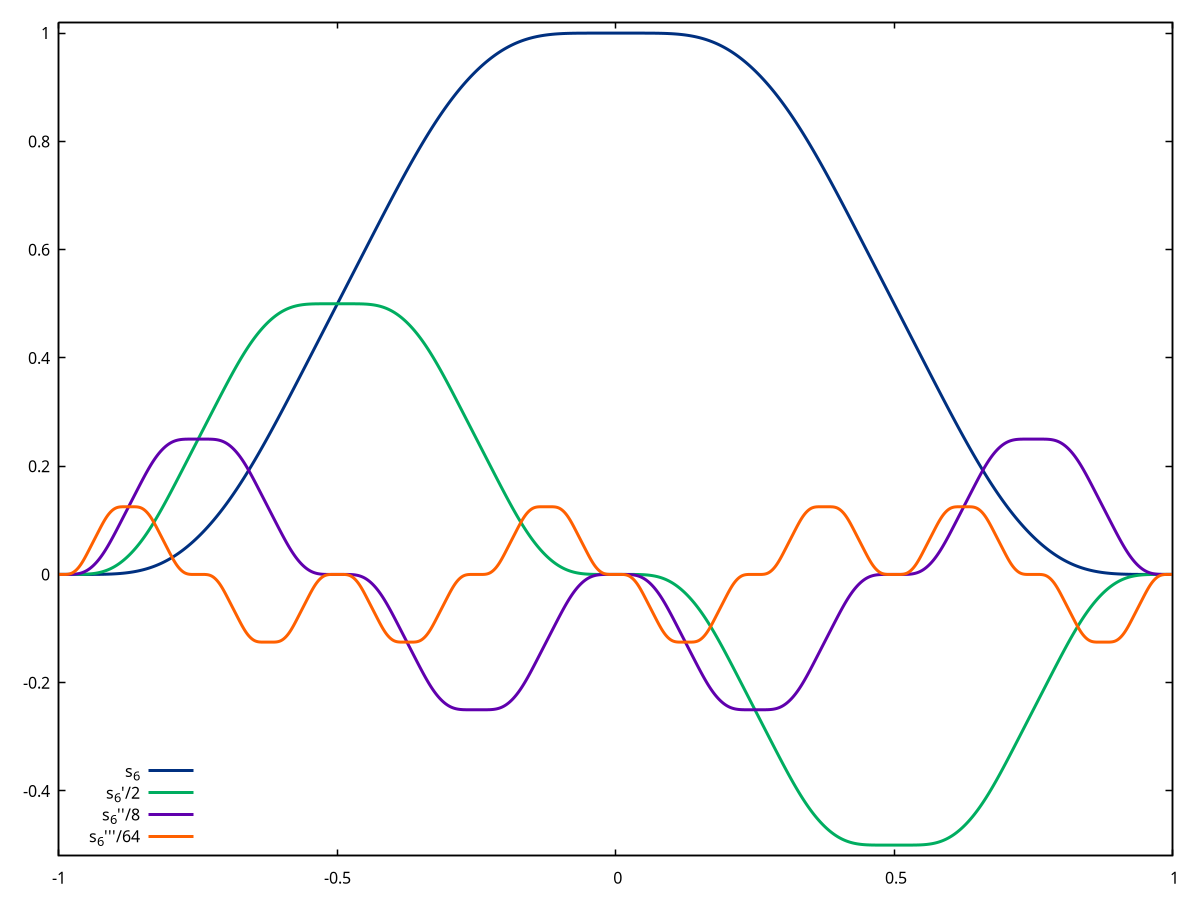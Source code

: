 #!/usr/bin/gnuplot
#
# Defining and plotting the Schnabl functions
#
# AUTHOR: Wolfgang Stöcher

reset

# wxt
#set terminal wxt size 350,262 enhanced font 'Verdana,10' persist
# png
set terminal pngcairo size 1320,1045 enhanced font 'Verdana,24'
set output 'SchnablFunction_derivatives.png'
# svg
#set terminal svg size 350,262 fname 'Verdana, Helvetica, Arial, sans-serif' \
#fsize '10'
#set output 'schnabl_derivatives.svg'

# color definitions
set border linewidth 1.5
set style line 1 lc rgb '#003080' lt 1 lw 3 # --- blue
set style line 2 lc rgb '#00ad60' lt 1 lw 3 # --- green
set style line 3 lc rgb '#6000ad' lt 1 lw 3 # --- violett
set style line 4 lc rgb '#ff6000' lt 1 lw 3 # --- orange

unset key

set xrange [-1:1]
set yrange [-0.52:1.02]
#set yrange [-0.001:0.001]

set tics scale 0.75
set xtics 0.5
set ytics 0.2
#set ytics 0.0001


# derivatives of Schnabl function m_6
s6(x) = x<-1.98437500 ? 0 : \
x<-1.95312500 ? 22.75555556*x**6 + 270.93333333*x**5 + 1344.08333333*x**4 + 3556.22048611*x**3 + 5292.65627035*x**2 + 4201.04591459*x + 1389.40841446 : \
x<-1.92187500 ? 4.26666667*x**5 + 42*x**4 + 165.37847222*x**3 + 325.60253906*x**2 + 320.53518702*x + 126.22132866 : \
x<-1.89062500 ? -22.75555556*x**6 - 258.13333333*x**5 - 1218.75000000*x**4 - 3065.29340278*x**3 - 4331.10809326*x**2 - 3259.31111158*x - 1020.44818886 : \
x<-1.85937500 ? 1.33333333*x**4 + 10.33333333*x**3 + 30.03450521*x**2 + 38.80297852*x + 18.80130307 : \
x<-1.82812500 ? -22.75555556*x**6 - 253.86666667*x**5 - 1178.75000000*x**4 - 2915.28993056*x**3 - 4049.83856201*x**2 - 2995.60261523*x - 921.54834707 : \
x<-1.79687500 ? -4.26666667*x**5 - 38*x**4 - 134.71180556*x**3 - 237.40527344*x**2 - 207.76077296*x - 72.12778575 : \
x<-1.76562500 ? 22.75555556*x**6 + 241.06666667*x**5 + 1064.08333333*x**4 + 2505.69618056*x**3 + 3320.95705160*x**2 + 2349.81214816*x + 693.81202135 : \
x<-1.73437500 ? 0.66666667*x**3 + 3.75000000*x**2 + 7.03466797*x + 4.40093994 : \
x<-1.70312500 ? -22.75555556*x**6 - 236.80000000*x**5 - 1026.75000000*x**4 - 2373.69270833*x**3 - 3084.77215576*x**2 - 2135.62757759*x - 614.96236542 : \
x<-1.67187500 ? -4.26666667*x**5 - 36.66666667*x**4 - 125.37847222*x**3 - 212.90201823*x**2 - 179.16604640*x - 59.61260786 : \
x<-1.64062500 ? 22.75555556*x**6 + 224*x**5 + 917.41666667*x**4 + 2001.43229167*x**3 + 2453.91929118*x**2 + 1604.27070427*x + 437.33461172 : \
x<-1.60937500 ? -1.33333333*x**4 - 8.33333333*x**3 - 19.03450521*x**2 - 18.60522461*x - 6.42052508 : \
x<-1.57812500 ? 22.75555556*x**6 + 219.73333333*x**5 + 882.75000000*x**4 + 1888.76215278*x**3 + 2270.81903076*x**2 + 1455.48798917*x + 388.97426924 : \
x<-1.54687500 ? 4.26666667*x**5 + 32.66666667*x**4 + 100.04513889*x**3 + 153.70475260*x**2 + 119.05960108*x + 37.46576092 : \
x<-1.51562500 ? -22.75555556*x**6 - 206.93333333*x**5 - 784.08333333*x**4 - 1584.50173611*x**3 - 1800.63283285*x**2 - 1090.18677991*x - 274.29307168 : \
x<-1.48437500 ? 0.50000000*x**2 + 1.75000000*x + 1.53470866 : \
x<-1.45312500 ? -22.75555556*x**6 - 202.66666667*x**5 - 752.08333333*x**4 - 1488.49826389*x**3 - 1656.61720785*x**2 - 982.16334216*x - 241.88135255 : \
x<-1.42187500 ? -4.26666667*x**5 - 31.33333333*x**4 - 92.04513889*x**3 - 134.70149740*x**2 - 97.54983546*x - 27.63901890 : \
x<-1.39062500 ? 22.75555556*x**6 + 189.86666667*x**5 + 658.75000000*x**4 + 1216.23784722*x**3 + 1260.45965576*x**2 + 695.94807040*x + 160.40345358 : \
x<-1.35937500 ? -1.33333333*x**4 - 7.66666667*x**3 - 16.03450521*x**2 - 14.10180664*x - 4.16539813 : \
x<-1.32812500 ? 22.75555556*x**6 + 185.60000000*x**5 + 629.41666667*x**4 + 1135.56770833*x**3 + 1149.52866618*x**2 + 619.67316780*x + 139.42424452 : \
x<-1.29687500 ? 4.26666667*x**5 + 27.33333333*x**4 + 69.37847222*x**3 + 87.50423177*x**2 + 55.47268702*x + 14.53611726 : \
x<-1.26562500 ? -22.75555556*x**6 - 172.80000000*x**5 - 546.75000000*x**4 - 923.30729167*x**3 - 878.03778076*x**2 - 445.40223198*x - 93.72590950 : \
x<-1.23437500 ? -0.66666667*x**3 - 2.25000000*x**2 - 2.03466797*x - 0.20306396 : \
x<-1.20312500 ? 22.75555556*x**6 + 168.53333333*x**5 + 520.08333333*x**4 + 855.30381944*x**3 + 790.19142660*x**2 + 389.23328641*x + 80.29216623 : \
x<-1.17187500 ? 4.26666667*x**5 + 26*x**4 + 62.71180556*x**3 + 75.00097656*x**2 + 45.04788233*x + 11.27582219 : \
x<-1.14062500 ? -22.75555556*x**6 - 155.73333333*x**5 - 442.75000000*x**4 - 669.71006944*x**3 - 568.72918701*x**2 - 256.70063184*x - 47.65943449 : \
x<-1.10937500 ? 1.33333333*x**4 + 5.66666667*x**3 + 9.03450521*x**2 + 6.90405273*x + 2.45291440 : \
x<-1.07812500 ? -22.75555556*x**6 - 151.46666667*x**5 - 418.75000000*x**4 - 615.70659722*x**3 - 507.96746826*x**2 - 222.51557299*x - 39.96581848 : \
x<-1.04687500 ? -4.26666667*x**5 - 22*x**4 - 45.37847222*x**3 - 46.80371094*x**2 - 23.63870265*x - 4.23013084 : \
x<-1.01562500 ? 22.75555556*x**6 + 138.66666667*x**5 + 352.08333333*x**4 + 476.77951389*x**3 + 363.17189535*x**2 + 148.03858248*x + 25.72397881 : \
x<-0.98437500 ? 0.50000000*x + 0.75000000 : \
x<-0.95312500 ? -22.75555556*x**6 - 134.40000000*x**5 - 330.75000000*x**4 - 434.10937500*x**3 - 320.49481201*x**2 - 125.69483223*x - 19.95383966 : \
x<-0.92187500 ? -4.26666667*x**5 - 20.66666667*x**4 - 40.04513889*x**3 - 38.80045573*x**2 - 18.29885890*x - 2.89354182 : \
x<-0.89062500 ? 22.75555556*x**6 + 121.60000000*x**5 + 269.41666667*x**4 + 316.51562500*x**3 + 207.72788493*x**2 + 72.60846672*x + 11.07398999 : \
x<-0.85937500 ? -1.33333333*x**4 - 5*x**3 - 7.03450521*x**2 - 3.90063477*x - 0.28282977 : \
x<-0.82812500 ? 22.75555556*x**6 + 117.33333333*x**5 + 250.75000000*x**4 + 283.84548611*x**3 + 179.13543701*x**2 + 60.09528287*x + 8.88325219 : \
x<-0.79687500 ? 4.26666667*x**5 + 16.66666667*x**4 + 25.37847222*x**3 + 18.60319010*x**2 + 6.91897608*x + 1.54381401 : \
x<-0.76562500 ? -22.75555556*x**6 - 104.53333333*x**5 - 200.08333333*x**4 - 204.91840278*x**3 - 119.03517660*x**2 - 36.95325330*x - 4.28296646 : \
x<-0.73437500 ? -0.66666667*x**3 - 1.75000000*x**2 - 1.03466797*x + 0.30039469 : \
x<-0.70312500 ? 22.75555556*x**6 + 100.26666667*x**5 + 184.08333333*x**4 + 179.58159722*x**3 + 97.52736410*x**2 + 28.12805773*x + 3.86979081 : \
x<-0.67187500 ? 4.26666667*x**5 + 15.33333333*x**4 + 21.37847222*x**3 + 14.09993490*x**2 + 4.66409327*x + 1.12010747 : \
x<-0.64062500 ? -22.75555556*x**6 - 87.46666667*x**5 - 138.75000000*x**4 - 116.65451389*x**3 - 55.45574951*x**2 - 14.02899691*x - 0.97312919 : \
x<-0.60937500 ? 1.33333333*x**4 + 3*x**3 + 2.03450521*x**2 + 0.70288086*x + 0.59980568 : \
x<-0.57812500 ? -22.75555556*x**6 - 83.20000000*x**5 - 125.41666667*x**4 - 99.98437500*x**3 - 45.03257243*x**2 - 10.76971931*x - 0.56538028 : \
x<-0.54687500 ? -4.26666667*x**5 - 11.33333333*x**4 - 12.04513889*x**3 - 6.90266927*x**2 - 1.95217921*x + 0.28422645 : \
x<-0.51562500 ? 22.75555556*x**6 + 70.40000000*x**5 + 90.75000000*x**4 + 62.39062500*x**3 + 23.62762451*x**2 + 4.72632256*x + 0.89294406 : \
x<-0.48437500 ? -0.50000000*x**2 - 0.25000000*x + 0.46529134 : \
x<-0.45312500 ? 22.75555556*x**6 + 66.13333333*x**5 + 80.08333333*x**4 + 51.72048611*x**3 + 18.28908285*x**2 + 3.39038480*x + 0.75917657 : \
x<-0.42187500 ? 4.26666667*x**5 + 10*x**4 + 9.37847222*x**3 + 3.89941406*x**2 + 0.78225733*x + 0.56220861 : \
x<-0.39062500 ? -22.75555556*x**6 - 53.33333333*x**5 - 50.75000000*x**4 - 24.79340278*x**3 - 6.91278076*x**2 - 1.04230054*x + 0.43391939 : \
x<-0.35937500 ? 1.33333333*x**4 + 2.33333333*x**3 + 1.03450521*x**2 + 0.19946289*x + 0.51476336 : \
x<-0.32812500 ? -22.75555556*x**6 - 49.06666667*x**5 - 42.75000000*x**4 - 18.78993056*x**3 - 4.65887451*x**2 - 0.61896044*x + 0.46574321 : \
x<-0.29687500 ? -4.26666667*x**5 - 6*x**4 - 2.71180556*x**3 - 0.70214844*x**2 - 0.09964015*x + 0.49414354 : \
x<-0.26562500 ? 22.75555556*x**6 + 36.26666667*x**5 + 24.08333333*x**4 + 9.19618056*x**3 + 1.94923910*x**2 + 0.21521212*x + 0.50972217 : \
x<-0.23437500 ? 0.66666667*x**3 + 0.25000000*x**2 + 0.03466797*x + 0.50172933 : \
x<-0.20312500 ? -22.75555556*x**6 - 32*x**5 - 18.75000000*x**4 - 5.19270833*x**3 - 0.77996826*x**2 - 0.06189156*x + 0.49795747 : \
x<-0.17187500 ? -4.26666667*x**5 - 4.66666667*x**4 - 1.37847222*x**3 - 0.19889323*x**2 - 0.01467921*x + 0.49955581 : \
x<-0.14062500 ? 22.75555556*x**6 + 19.20000000*x**5 + 5.41666667*x**4 + 0.93229167*x**3 + 0.09897868*x**2 + 0.00579948*x + 0.50014244 : \
x<-0.10937500 ? -1.33333333*x**4 - 0.33333333*x**3 - 0.03450521*x**2 - 0.00170898*x + 0.49996646 : \
x<-0.07812500 ? 22.75555556*x**6 + 14.93333333*x**5 + 2.75000000*x**4 + 0.26215278*x**3 + 0.01434326*x**2 + 0.00042814*x + 0.50000542 : \
x<-0.04687500 ? 4.26666667*x**5 + 0.66666667*x**4 + 0.04513889*x**3 + 0.00162760*x**2 + 0.00003077*x + 0.50000024 : \
x<-0.01562500 ? -22.75555556*x**6 - 2.13333333*x**5 - 0.08333333*x**4 - 0.00173611*x**3 - 0.00002035*x**2 - 0.00000013*x + 0.50000000 : \
x<0.01562500 ? 0.50000000 : \
x<0.04687500 ? -22.75555556*x**6 + 2.13333333*x**5 - 0.08333333*x**4 + 0.00173611*x**3 - 0.00002035*x**2 + 0.00000013*x + 0.50000000 : \
x<0.07812500 ? -4.26666667*x**5 + 0.66666667*x**4 - 0.04513889*x**3 + 0.00162760*x**2 - 0.00003077*x + 0.50000024 : \
x<0.10937500 ? 22.75555556*x**6 - 14.93333333*x**5 + 2.75000000*x**4 - 0.26215278*x**3 + 0.01434326*x**2 - 0.00042814*x + 0.50000542 : \
x<0.14062500 ? -1.33333333*x**4 + 0.33333333*x**3 - 0.03450521*x**2 + 0.00170898*x + 0.49996646 : \
x<0.17187500 ? 22.75555556*x**6 - 19.20000000*x**5 + 5.41666667*x**4 - 0.93229167*x**3 + 0.09897868*x**2 - 0.00579948*x + 0.50014244 : \
x<0.20312500 ? 4.26666667*x**5 - 4.66666667*x**4 + 1.37847222*x**3 - 0.19889323*x**2 + 0.01467921*x + 0.49955581 : \
x<0.23437500 ? -22.75555556*x**6 + 32*x**5 - 18.75000000*x**4 + 5.19270833*x**3 - 0.77996826*x**2 + 0.06189156*x + 0.49795747 : \
x<0.26562500 ? -0.66666667*x**3 + 0.25000000*x**2 - 0.03466797*x + 0.50172933 : \
x<0.29687500 ? 22.75555556*x**6 - 36.26666667*x**5 + 24.08333333*x**4 - 9.19618056*x**3 + 1.94923910*x**2 - 0.21521212*x + 0.50972217 : \
x<0.32812500 ? 4.26666667*x**5 - 6*x**4 + 2.71180556*x**3 - 0.70214844*x**2 + 0.09964015*x + 0.49414354 : \
x<0.35937500 ? -22.75555556*x**6 + 49.06666667*x**5 - 42.75000000*x**4 + 18.78993056*x**3 - 4.65887451*x**2 + 0.61896044*x + 0.46574321 : \
x<0.39062500 ? 1.33333333*x**4 - 2.33333333*x**3 + 1.03450521*x**2 - 0.19946289*x + 0.51476336 : \
x<0.42187500 ? -22.75555556*x**6 + 53.33333333*x**5 - 50.75000000*x**4 + 24.79340278*x**3 - 6.91278076*x**2 + 1.04230054*x + 0.43391939 : \
x<0.45312500 ? -4.26666667*x**5 + 10*x**4 - 9.37847222*x**3 + 3.89941406*x**2 - 0.78225733*x + 0.56220861 : \
x<0.48437500 ? 22.75555556*x**6 - 66.13333333*x**5 + 80.08333333*x**4 - 51.72048611*x**3 + 18.28908285*x**2 - 3.39038480*x + 0.75917657 : \
x<0.51562500 ? -0.50000000*x**2 + 0.25000000*x + 0.46529134 : \
x<0.54687500 ? 22.75555556*x**6 - 70.40000000*x**5 + 90.75000000*x**4 - 62.39062500*x**3 + 23.62762451*x**2 - 4.72632256*x + 0.89294406 : \
x<0.57812500 ? 4.26666667*x**5 - 11.33333333*x**4 + 12.04513889*x**3 - 6.90266927*x**2 + 1.95217921*x + 0.28422645 : \
x<0.60937500 ? -22.75555556*x**6 + 83.20000000*x**5 - 125.41666667*x**4 + 99.98437500*x**3 - 45.03257243*x**2 + 10.76971931*x - 0.56538028 : \
x<0.64062500 ? 1.33333333*x**4 - 3*x**3 + 2.03450521*x**2 - 0.70288086*x + 0.59980568 : \
x<0.67187500 ? -22.75555556*x**6 + 87.46666667*x**5 - 138.75000000*x**4 + 116.65451389*x**3 - 55.45574951*x**2 + 14.02899691*x - 0.97312919 : \
x<0.70312500 ? -4.26666667*x**5 + 15.33333333*x**4 - 21.37847222*x**3 + 14.09993490*x**2 - 4.66409327*x + 1.12010747 : \
x<0.73437500 ? 22.75555556*x**6 - 100.26666667*x**5 + 184.08333333*x**4 - 179.58159722*x**3 + 97.52736410*x**2 - 28.12805773*x + 3.86979081 : \
x<0.76562500 ? 0.66666667*x**3 - 1.75000000*x**2 + 1.03466797*x + 0.30039469 : \
x<0.79687500 ? -22.75555556*x**6 + 104.53333333*x**5 - 200.08333333*x**4 + 204.91840278*x**3 - 119.03517660*x**2 + 36.95325330*x - 4.28296646 : \
x<0.82812500 ? -4.26666667*x**5 + 16.66666667*x**4 - 25.37847222*x**3 + 18.60319010*x**2 - 6.91897608*x + 1.54381401 : \
x<0.85937500 ? 22.75555556*x**6 - 117.33333333*x**5 + 250.75000000*x**4 - 283.84548611*x**3 + 179.13543701*x**2 - 60.09528287*x + 8.88325219 : \
x<0.89062500 ? -1.33333333*x**4 + 5*x**3 - 7.03450521*x**2 + 3.90063477*x - 0.28282977 : \
x<0.92187500 ? 22.75555556*x**6 - 121.60000000*x**5 + 269.41666667*x**4 - 316.51562500*x**3 + 207.72788493*x**2 - 72.60846672*x + 11.07398999 : \
x<0.95312500 ? 4.26666667*x**5 - 20.66666667*x**4 + 40.04513889*x**3 - 38.80045573*x**2 + 18.29885890*x - 2.89354182 : \
x<0.98437500 ? -22.75555556*x**6 + 134.40000000*x**5 - 330.75000000*x**4 + 434.10937500*x**3 - 320.49481201*x**2 + 125.69483223*x - 19.95383966 : \
x<1.01562500 ? -0.50000000*x + 0.75000000 : \
x<1.04687500 ? 22.75555556*x**6 - 138.66666667*x**5 + 352.08333333*x**4 - 476.77951389*x**3 + 363.17189535*x**2 - 148.03858248*x + 25.72397881 : \
x<1.07812500 ? 4.26666667*x**5 - 22*x**4 + 45.37847222*x**3 - 46.80371094*x**2 + 23.63870265*x - 4.23013084 : \
x<1.10937500 ? -22.75555556*x**6 + 151.46666667*x**5 - 418.75000000*x**4 + 615.70659722*x**3 - 507.96746826*x**2 + 222.51557299*x - 39.96581848 : \
x<1.14062500 ? 1.33333333*x**4 - 5.66666667*x**3 + 9.03450521*x**2 - 6.90405273*x + 2.45291440 : \
x<1.17187500 ? -22.75555556*x**6 + 155.73333333*x**5 - 442.75000000*x**4 + 669.71006944*x**3 - 568.72918701*x**2 + 256.70063184*x - 47.65943449 : \
x<1.20312500 ? -4.26666667*x**5 + 26*x**4 - 62.71180556*x**3 + 75.00097656*x**2 - 45.04788233*x + 11.27582219 : \
x<1.23437500 ? 22.75555556*x**6 - 168.53333333*x**5 + 520.08333333*x**4 - 855.30381944*x**3 + 790.19142660*x**2 - 389.23328641*x + 80.29216623 : \
x<1.26562500 ? 0.66666667*x**3 - 2.25000000*x**2 + 2.03466797*x - 0.20306396 : \
x<1.29687500 ? -22.75555556*x**6 + 172.80000000*x**5 - 546.75000000*x**4 + 923.30729167*x**3 - 878.03778076*x**2 + 445.40223198*x - 93.72590950 : \
x<1.32812500 ? -4.26666667*x**5 + 27.33333333*x**4 - 69.37847222*x**3 + 87.50423177*x**2 - 55.47268702*x + 14.53611726 : \
x<1.35937500 ? 22.75555556*x**6 - 185.60000000*x**5 + 629.41666667*x**4 - 1135.56770833*x**3 + 1149.52866618*x**2 - 619.67316780*x + 139.42424452 : \
x<1.39062500 ? -1.33333333*x**4 + 7.66666667*x**3 - 16.03450521*x**2 + 14.10180664*x - 4.16539813 : \
x<1.42187500 ? 22.75555556*x**6 - 189.86666667*x**5 + 658.75000000*x**4 - 1216.23784722*x**3 + 1260.45965576*x**2 - 695.94807040*x + 160.40345358 : \
x<1.45312500 ? 4.26666667*x**5 - 31.33333333*x**4 + 92.04513889*x**3 - 134.70149740*x**2 + 97.54983546*x - 27.63901890 : \
x<1.48437500 ? -22.75555556*x**6 + 202.66666667*x**5 - 752.08333333*x**4 + 1488.49826389*x**3 - 1656.61720785*x**2 + 982.16334216*x - 241.88135255 : \
x<1.51562500 ? 0.50000000*x**2 - 1.75000000*x + 1.53470866 : \
x<1.54687500 ? -22.75555556*x**6 + 206.93333333*x**5 - 784.08333333*x**4 + 1584.50173611*x**3 - 1800.63283285*x**2 + 1090.18677991*x - 274.29307168 : \
x<1.57812500 ? -4.26666667*x**5 + 32.66666667*x**4 - 100.04513889*x**3 + 153.70475260*x**2 - 119.05960108*x + 37.46576092 : \
x<1.60937500 ? 22.75555556*x**6 - 219.73333333*x**5 + 882.75000000*x**4 - 1888.76215278*x**3 + 2270.81903076*x**2 - 1455.48798917*x + 388.97426924 : \
x<1.64062500 ? -1.33333333*x**4 + 8.33333333*x**3 - 19.03450521*x**2 + 18.60522461*x - 6.42052508 : \
x<1.67187500 ? 22.75555556*x**6 - 224*x**5 + 917.41666667*x**4 - 2001.43229167*x**3 + 2453.91929118*x**2 - 1604.27070427*x + 437.33461172 : \
x<1.70312500 ? 4.26666667*x**5 - 36.66666667*x**4 + 125.37847222*x**3 - 212.90201823*x**2 + 179.16604640*x - 59.61260786 : \
x<1.73437500 ? -22.75555556*x**6 + 236.80000000*x**5 - 1026.75000000*x**4 + 2373.69270833*x**3 - 3084.77215576*x**2 + 2135.62757759*x - 614.96236542 : \
x<1.76562500 ? -0.66666667*x**3 + 3.75000000*x**2 - 7.03466797*x + 4.40093994 : \
x<1.79687500 ? 22.75555556*x**6 - 241.06666667*x**5 + 1064.08333333*x**4 - 2505.69618056*x**3 + 3320.95705160*x**2 - 2349.81214816*x + 693.81202135 : \
x<1.82812500 ? 4.26666667*x**5 - 38*x**4 + 134.71180556*x**3 - 237.40527344*x**2 + 207.76077296*x - 72.12778575 : \
x<1.85937500 ? -22.75555556*x**6 + 253.86666667*x**5 - 1178.75000000*x**4 + 2915.28993056*x**3 - 4049.83856201*x**2 + 2995.60261523*x - 921.54834707 : \
x<1.89062500 ? 1.33333333*x**4 - 10.33333333*x**3 + 30.03450521*x**2 - 38.80297852*x + 18.80130307 : \
x<1.92187500 ? -22.75555556*x**6 + 258.13333333*x**5 - 1218.75000000*x**4 + 3065.29340278*x**3 - 4331.10809326*x**2 + 3259.31111158*x - 1020.44818886 : \
x<1.95312500 ? -4.26666667*x**5 + 42*x**4 - 165.37847222*x**3 + 325.60253906*x**2 - 320.53518702*x + 126.22132866 : \
x<1.98437500 ? 22.75555556*x**6 - 270.93333333*x**5 + 1344.08333333*x**4 - 3556.22048611*x**3 + 5292.65627035*x**2 - 4201.04591459*x + 1389.40841446 : 0

s6_1(x) = x<-1.98437500 ? 0 : \
  x<-1.95312500 ? 136.53333333*x**5 + 1354.66666667*x**4 + 5376.33333333*x**3 + 10668.66145833*x**2 + 10585.31254069*x + 4201.04591459 : \
  x<-1.92187500 ? 21.33333333*x**4 + 168*x**3 + 496.13541667*x**2 + 651.20507812*x + 320.53518702 : \
  x<-1.89062500 ? -136.53333333*x**5 - 1290.66666667*x**4 - 4875*x**3 - 9195.88020833*x**2 - 8662.21618652*x - 3259.31111158 : \
  x<-1.85937500 ? 5.33333333*x**3 + 31*x**2 + 60.06901042*x + 38.80297852 : \
  x<-1.82812500 ? -136.53333333*x**5 - 1269.33333333*x**4 - 4715*x**3 - 8745.86979167*x**2 - 8099.67712402*x - 2995.60261523 : \
  x<-1.79687500 ? -21.33333333*x**4 - 152*x**3 - 404.13541667*x**2 - 474.81054688*x - 207.76077296 : \
  x<-1.76562500 ? 136.53333333*x**5 + 1205.33333333*x**4 + 4256.33333333*x**3 + 7517.08854167*x**2 + 6641.91410319*x + 2349.81214816 : \
  x<-1.73437500 ? 2*x**2 + 7.50000000*x + 7.03466797 : \
  x<-1.70312500 ? -136.53333333*x**5 - 1184*x**4 - 4107*x**3 - 7121.07812500*x**2 - 6169.54431152*x - 2135.62757759 : \
  x<-1.67187500 ? -21.33333333*x**4 - 146.66666667*x**3 - 376.13541667*x**2 - 425.80403646*x - 179.16604640 : \
  x<-1.64062500 ? 136.53333333*x**5 + 1120*x**4 + 3669.66666667*x**3 + 6004.29687500*x**2 + 4907.83858236*x + 1604.27070427 : \
  x<-1.60937500 ? -5.33333333*x**3 - 25*x**2 - 38.06901042*x - 18.60522461 : \
  x<-1.57812500 ? 136.53333333*x**5 + 1098.66666667*x**4 + 3531*x**3 + 5666.28645833*x**2 + 4541.63806152*x + 1455.48798917 : \
  x<-1.54687500 ? 21.33333333*x**4 + 130.66666667*x**3 + 300.13541667*x**2 + 307.40950521*x + 119.05960108 : \
  x<-1.51562500 ? -136.53333333*x**5 - 1034.66666667*x**4 - 3136.33333333*x**3 - 4753.50520833*x**2 - 3601.26566569*x - 1090.18677991 : \
  x<-1.48437500 ? x + 1.75000000 : \
  x<-1.45312500 ? -136.53333333*x**5 - 1013.33333333*x**4 - 3008.33333333*x**3 - 4465.49479167*x**2 - 3313.23441569*x - 982.16334216 : \
  x<-1.42187500 ? -21.33333333*x**4 - 125.33333333*x**3 - 276.13541667*x**2 - 269.40299479*x - 97.54983546 : \
  x<-1.39062500 ? 136.53333333*x**5 + 949.33333333*x**4 + 2635*x**3 + 3648.71354167*x**2 + 2520.91931152*x + 695.94807040 : \
  x<-1.35937500 ? -5.33333333*x**3 - 23*x**2 - 32.06901042*x - 14.10180664 : \
  x<-1.32812500 ? 136.53333333*x**5 + 928*x**4 + 2517.66666667*x**3 + 3406.70312500*x**2 + 2299.05733236*x + 619.67316780 : \
  x<-1.29687500 ? 21.33333333*x**4 + 109.33333333*x**3 + 208.13541667*x**2 + 175.00846354*x + 55.47268702 : \
  x<-1.26562500 ? -136.53333333*x**5 - 864*x**4 - 2187*x**3 - 2769.92187500*x**2 - 1756.07556152*x - 445.40223198 : \
  x<-1.23437500 ? -2*x**2 - 4.50000000*x - 2.03466797 : \
  x<-1.20312500 ? 136.53333333*x**5 + 842.66666667*x**4 + 2080.33333333*x**3 + 2565.91145833*x**2 + 1580.38285319*x + 389.23328641 : \
  x<-1.17187500 ? 21.33333333*x**4 + 104*x**3 + 188.13541667*x**2 + 150.00195312*x + 45.04788233 : \
  x<-1.14062500 ? -136.53333333*x**5 - 778.66666667*x**4 - 1771*x**3 - 2009.13020833*x**2 - 1137.45837402*x - 256.70063184 : \
  x<-1.10937500 ? 5.33333333*x**3 + 17*x**2 + 18.06901042*x + 6.90405273 : \
  x<-1.07812500 ? -136.53333333*x**5 - 757.33333333*x**4 - 1675*x**3 - 1847.11979167*x**2 - 1015.93493652*x - 222.51557299 : \
  x<-1.04687500 ? -21.33333333*x**4 - 88*x**3 - 136.13541667*x**2 - 93.60742188*x - 23.63870265 : \
  x<-1.01562500 ? 136.53333333*x**5 + 693.33333333*x**4 + 1408.33333333*x**3 + 1430.33854167*x**2 + 726.34379069*x + 148.03858248 : \
  x<-0.98437500 ? 0.50000000 : \
  x<-0.95312500 ? -136.53333333*x**5 - 672*x**4 - 1323*x**3 - 1302.32812500*x**2 - 640.98962402*x - 125.69483223 : \
  x<-0.92187500 ? -21.33333333*x**4 - 82.66666667*x**3 - 120.13541667*x**2 - 77.60091146*x - 18.29885890 : \
  x<-0.89062500 ? 136.53333333*x**5 + 608*x**4 + 1077.66666667*x**3 + 949.54687500*x**2 + 415.45576986*x + 72.60846672 : \
  x<-0.85937500 ? -5.33333333*x**3 - 15*x**2 - 14.06901042*x - 3.90063477 : \
  x<-0.82812500 ? 136.53333333*x**5 + 586.66666667*x**4 + 1003*x**3 + 851.53645833*x**2 + 358.27087402*x + 60.09528287 : \
  x<-0.79687500 ? 21.33333333*x**4 + 66.66666667*x**3 + 76.13541667*x**2 + 37.20638021*x + 6.91897608 : \
  x<-0.76562500 ? -136.53333333*x**5 - 522.66666667*x**4 - 800.33333333*x**3 - 614.75520833*x**2 - 238.07035319*x - 36.95325330 : \
  x<-0.73437500 ? -2*x**2 - 3.50000000*x - 1.03466797 : \
  x<-0.70312500 ? 136.53333333*x**5 + 501.33333333*x**4 + 736.33333333*x**3 + 538.74479167*x**2 + 195.05472819*x + 28.12805773 : \
  x<-0.67187500 ? 21.33333333*x**4 + 61.33333333*x**3 + 64.13541667*x**2 + 28.19986979*x + 4.66409327 : \
  x<-0.64062500 ? -136.53333333*x**5 - 437.33333333*x**4 - 555*x**3 - 349.96354167*x**2 - 110.91149902*x - 14.02899691 : \
  x<-0.60937500 ? 5.33333333*x**3 + 9*x**2 + 4.06901042*x + 0.70288086 : \
  x<-0.57812500 ? -136.53333333*x**5 - 416*x**4 - 501.66666667*x**3 - 299.95312500*x**2 - 90.06514486*x - 10.76971931 : \
  x<-0.54687500 ? -21.33333333*x**4 - 45.33333333*x**3 - 36.13541667*x**2 - 13.80533854*x - 1.95217921 : \
  x<-0.51562500 ? 136.53333333*x**5 + 352*x**4 + 363*x**3 + 187.17187500*x**2 + 47.25524902*x + 4.72632256 : \
  x<-0.48437500 ? -x - 0.25000000 : \
  x<-0.45312500 ? 136.53333333*x**5 + 330.66666667*x**4 + 320.33333333*x**3 + 155.16145833*x**2 + 36.57816569*x + 3.39038480 : \
  x<-0.42187500 ? 21.33333333*x**4 + 40*x**3 + 28.13541667*x**2 + 7.79882812*x + 0.78225733 : \
  x<-0.39062500 ? -136.53333333*x**5 - 266.66666667*x**4 - 203*x**3 - 74.38020833*x**2 - 13.82556152*x - 1.04230054 : \
  x<-0.35937500 ? 5.33333333*x**3 + 7*x**2 + 2.06901042*x + 0.19946289 : \
  x<-0.32812500 ? -136.53333333*x**5 - 245.33333333*x**4 - 171*x**3 - 56.36979167*x**2 - 9.31774902*x - 0.61896044 : \
  x<-0.29687500 ? -21.33333333*x**4 - 24*x**3 - 8.13541667*x**2 - 1.40429688*x - 0.09964015 : \
  x<-0.26562500 ? 136.53333333*x**5 + 181.33333333*x**4 + 96.33333333*x**3 + 27.58854167*x**2 + 3.89847819*x + 0.21521212 : \
  x<-0.23437500 ? 2*x**2 + 0.50000000*x + 0.03466797 : \
  x<-0.20312500 ? -136.53333333*x**5 - 160*x**4 - 75*x**3 - 15.57812500*x**2 - 1.55993652*x - 0.06189156 : \
  x<-0.17187500 ? -21.33333333*x**4 - 18.66666667*x**3 - 4.13541667*x**2 - 0.39778646*x - 0.01467921 : \
  x<-0.14062500 ? 136.53333333*x**5 + 96*x**4 + 21.66666667*x**3 + 2.79687500*x**2 + 0.19795736*x + 0.00579948 : \
  x<-0.10937500 ? -5.33333333*x**3 - x**2 - 0.06901042*x - 0.00170898 : \
  x<-0.07812500 ? 136.53333333*x**5 + 74.66666667*x**4 + 11*x**3 + 0.78645833*x**2 + 0.02868652*x + 0.00042814 : \
  x<-0.04687500 ? 21.33333333*x**4 + 2.66666667*x**3 + 0.13541667*x**2 + 0.00325521*x + 0.00003077 : \
  x<-0.01562500 ? -136.53333333*x**5 - 10.66666667*x**4 - 0.33333333*x**3 - 0.00520833*x**2 - 0.00004069*x - 0.00000013 : \
  x<0.01562500 ? 0 : \
  x<0.04687500 ? -136.53333333*x**5 + 10.66666667*x**4 - 0.33333333*x**3 + 0.00520833*x**2 - 0.00004069*x + 0.00000013 : \
  x<0.07812500 ? -21.33333333*x**4 + 2.66666667*x**3 - 0.13541667*x**2 + 0.00325521*x - 0.00003077 : \
  x<0.10937500 ? 136.53333333*x**5 - 74.66666667*x**4 + 11*x**3 - 0.78645833*x**2 + 0.02868652*x - 0.00042814 : \
  x<0.14062500 ? -5.33333333*x**3 + x**2 - 0.06901042*x + 0.00170898 : \
  x<0.17187500 ? 136.53333333*x**5 - 96*x**4 + 21.66666667*x**3 - 2.79687500*x**2 + 0.19795736*x - 0.00579948 : \
  x<0.20312500 ? 21.33333333*x**4 - 18.66666667*x**3 + 4.13541667*x**2 - 0.39778646*x + 0.01467921 : \
  x<0.23437500 ? -136.53333333*x**5 + 160*x**4 - 75*x**3 + 15.57812500*x**2 - 1.55993652*x + 0.06189156 : \
  x<0.26562500 ? -2*x**2 + 0.50000000*x - 0.03466797 : \
  x<0.29687500 ? 136.53333333*x**5 - 181.33333333*x**4 + 96.33333333*x**3 - 27.58854167*x**2 + 3.89847819*x - 0.21521212 : \
  x<0.32812500 ? 21.33333333*x**4 - 24*x**3 + 8.13541667*x**2 - 1.40429688*x + 0.09964015 : \
  x<0.35937500 ? -136.53333333*x**5 + 245.33333333*x**4 - 171*x**3 + 56.36979167*x**2 - 9.31774902*x + 0.61896044 : \
  x<0.39062500 ? 5.33333333*x**3 - 7*x**2 + 2.06901042*x - 0.19946289 : \
  x<0.42187500 ? -136.53333333*x**5 + 266.66666667*x**4 - 203*x**3 + 74.38020833*x**2 - 13.82556152*x + 1.04230054 : \
  x<0.45312500 ? -21.33333333*x**4 + 40*x**3 - 28.13541667*x**2 + 7.79882812*x - 0.78225733 : \
  x<0.48437500 ? 136.53333333*x**5 - 330.66666667*x**4 + 320.33333333*x**3 - 155.16145833*x**2 + 36.57816569*x - 3.39038480 : \
  x<0.51562500 ? -x + 0.25000000 : \
  x<0.54687500 ? 136.53333333*x**5 - 352*x**4 + 363*x**3 - 187.17187500*x**2 + 47.25524902*x - 4.72632256 : \
  x<0.57812500 ? 21.33333333*x**4 - 45.33333333*x**3 + 36.13541667*x**2 - 13.80533854*x + 1.95217921 : \
  x<0.60937500 ? -136.53333333*x**5 + 416*x**4 - 501.66666667*x**3 + 299.95312500*x**2 - 90.06514486*x + 10.76971931 : \
  x<0.64062500 ? 5.33333333*x**3 - 9*x**2 + 4.06901042*x - 0.70288086 : \
  x<0.67187500 ? -136.53333333*x**5 + 437.33333333*x**4 - 555*x**3 + 349.96354167*x**2 - 110.91149902*x + 14.02899691 : \
  x<0.70312500 ? -21.33333333*x**4 + 61.33333333*x**3 - 64.13541667*x**2 + 28.19986979*x - 4.66409327 : \
  x<0.73437500 ? 136.53333333*x**5 - 501.33333333*x**4 + 736.33333333*x**3 - 538.74479167*x**2 + 195.05472819*x - 28.12805773 : \
  x<0.76562500 ? 2*x**2 - 3.50000000*x + 1.03466797 : \
  x<0.79687500 ? -136.53333333*x**5 + 522.66666667*x**4 - 800.33333333*x**3 + 614.75520833*x**2 - 238.07035319*x + 36.95325330 : \
  x<0.82812500 ? -21.33333333*x**4 + 66.66666667*x**3 - 76.13541667*x**2 + 37.20638021*x - 6.91897608 : \
  x<0.85937500 ? 136.53333333*x**5 - 586.66666667*x**4 + 1003*x**3 - 851.53645833*x**2 + 358.27087402*x - 60.09528287 : \
  x<0.89062500 ? -5.33333333*x**3 + 15*x**2 - 14.06901042*x + 3.90063477 : \
  x<0.92187500 ? 136.53333333*x**5 - 608*x**4 + 1077.66666667*x**3 - 949.54687500*x**2 + 415.45576986*x - 72.60846672 : \
  x<0.95312500 ? 21.33333333*x**4 - 82.66666667*x**3 + 120.13541667*x**2 - 77.60091146*x + 18.29885890 : \
  x<0.98437500 ? -136.53333333*x**5 + 672*x**4 - 1323*x**3 + 1302.32812500*x**2 - 640.98962402*x + 125.69483223 : \
  x<1.01562500 ? -0.50000000 : \
  x<1.04687500 ? 136.53333333*x**5 - 693.33333333*x**4 + 1408.33333333*x**3 - 1430.33854167*x**2 + 726.34379069*x - 148.03858248 : \
  x<1.07812500 ? 21.33333333*x**4 - 88*x**3 + 136.13541667*x**2 - 93.60742188*x + 23.63870265 : \
  x<1.10937500 ? -136.53333333*x**5 + 757.33333333*x**4 - 1675*x**3 + 1847.11979167*x**2 - 1015.93493652*x + 222.51557299 : \
  x<1.14062500 ? 5.33333333*x**3 - 17*x**2 + 18.06901042*x - 6.90405273 : \
  x<1.17187500 ? -136.53333333*x**5 + 778.66666667*x**4 - 1771*x**3 + 2009.13020833*x**2 - 1137.45837402*x + 256.70063184 : \
  x<1.20312500 ? -21.33333333*x**4 + 104*x**3 - 188.13541667*x**2 + 150.00195312*x - 45.04788233 : \
  x<1.23437500 ? 136.53333333*x**5 - 842.66666667*x**4 + 2080.33333333*x**3 - 2565.91145833*x**2 + 1580.38285319*x - 389.23328641 : \
  x<1.26562500 ? 2*x**2 - 4.50000000*x + 2.03466797 : \
  x<1.29687500 ? -136.53333333*x**5 + 864*x**4 - 2187*x**3 + 2769.92187500*x**2 - 1756.07556152*x + 445.40223198 : \
  x<1.32812500 ? -21.33333333*x**4 + 109.33333333*x**3 - 208.13541667*x**2 + 175.00846354*x - 55.47268702 : \
  x<1.35937500 ? 136.53333333*x**5 - 928*x**4 + 2517.66666667*x**3 - 3406.70312500*x**2 + 2299.05733236*x - 619.67316780 : \
  x<1.39062500 ? -5.33333333*x**3 + 23*x**2 - 32.06901042*x + 14.10180664 : \
  x<1.42187500 ? 136.53333333*x**5 - 949.33333333*x**4 + 2635*x**3 - 3648.71354167*x**2 + 2520.91931152*x - 695.94807040 : \
  x<1.45312500 ? 21.33333333*x**4 - 125.33333333*x**3 + 276.13541667*x**2 - 269.40299479*x + 97.54983546 : \
  x<1.48437500 ? -136.53333333*x**5 + 1013.33333333*x**4 - 3008.33333333*x**3 + 4465.49479167*x**2 - 3313.23441569*x + 982.16334216 : \
  x<1.51562500 ? x - 1.75000000 : \
  x<1.54687500 ? -136.53333333*x**5 + 1034.66666667*x**4 - 3136.33333333*x**3 + 4753.50520833*x**2 - 3601.26566569*x + 1090.18677991 : \
  x<1.57812500 ? -21.33333333*x**4 + 130.66666667*x**3 - 300.13541667*x**2 + 307.40950521*x - 119.05960108 : \
  x<1.60937500 ? 136.53333333*x**5 - 1098.66666667*x**4 + 3531*x**3 - 5666.28645833*x**2 + 4541.63806152*x - 1455.48798917 : \
  x<1.64062500 ? -5.33333333*x**3 + 25*x**2 - 38.06901042*x + 18.60522461 : \
  x<1.67187500 ? 136.53333333*x**5 - 1120*x**4 + 3669.66666667*x**3 - 6004.29687500*x**2 + 4907.83858236*x - 1604.27070427 : \
  x<1.70312500 ? 21.33333333*x**4 - 146.66666667*x**3 + 376.13541667*x**2 - 425.80403646*x + 179.16604640 : \
  x<1.73437500 ? -136.53333333*x**5 + 1184*x**4 - 4107*x**3 + 7121.07812500*x**2 - 6169.54431152*x + 2135.62757759 : \
  x<1.76562500 ? -2*x**2 + 7.50000000*x - 7.03466797 : \
  x<1.79687500 ? 136.53333333*x**5 - 1205.33333333*x**4 + 4256.33333333*x**3 - 7517.08854167*x**2 + 6641.91410319*x - 2349.81214816 : \
  x<1.82812500 ? 21.33333333*x**4 - 152*x**3 + 404.13541667*x**2 - 474.81054688*x + 207.76077296 : \
  x<1.85937500 ? -136.53333333*x**5 + 1269.33333333*x**4 - 4715*x**3 + 8745.86979167*x**2 - 8099.67712402*x + 2995.60261523 : \
  x<1.89062500 ? 5.33333333*x**3 - 31*x**2 + 60.06901042*x - 38.80297852 : \
  x<1.92187500 ? -136.53333333*x**5 + 1290.66666667*x**4 - 4875*x**3 + 9195.88020833*x**2 - 8662.21618652*x + 3259.31111158 : \
  x<1.95312500 ? -21.33333333*x**4 + 168*x**3 - 496.13541667*x**2 + 651.20507812*x - 320.53518702 : \
  x<1.98437500 ? 136.53333333*x**5 - 1354.66666667*x**4 + 5376.33333333*x**3 - 10668.66145833*x**2 + 10585.31254069*x - 4201.04591459 : 0

s6_2(x) = x<-1.98437500 ? 0 : \
  x<-1.95312500 ? 682.66666667*x**4 + 5418.66666667*x**3 + 16129*x**2 + 21337.32291667*x + 10585.31254069 : \
  x<-1.92187500 ? 85.33333333*x**3 + 504*x**2 + 992.27083333*x + 651.20507812 : \
  x<-1.89062500 ? -682.66666667*x**4 - 5162.66666667*x**3 - 14625*x**2 - 18391.76041667*x - 8662.21618652 : \
  x<-1.85937500 ? 16*x**2 + 62*x + 60.06901042 : \
  x<-1.82812500 ? -682.66666667*x**4 - 5077.33333333*x**3 - 14145*x**2 - 17491.73958333*x - 8099.67712402 : \
  x<-1.79687500 ? -85.33333333*x**3 - 456*x**2 - 808.27083333*x - 474.81054688 : \
  x<-1.76562500 ? 682.66666667*x**4 + 4821.33333333*x**3 + 12769*x**2 + 15034.17708333*x + 6641.91410319 : \
  x<-1.73437500 ? 4*x + 7.50000000 : \
  x<-1.70312500 ? -682.66666667*x**4 - 4736*x**3 - 12321*x**2 - 14242.15625000*x - 6169.54431152 : \
  x<-1.67187500 ? -85.33333333*x**3 - 440*x**2 - 752.27083333*x - 425.80403646 : \
  x<-1.64062500 ? 682.66666667*x**4 + 4480*x**3 + 11009*x**2 + 12008.59375000*x + 4907.83858236 : \
  x<-1.60937500 ? -16*x**2 - 50*x - 38.06901042 : \
  x<-1.57812500 ? 682.66666667*x**4 + 4394.66666667*x**3 + 10593*x**2 + 11332.57291667*x + 4541.63806152 : \
  x<-1.54687500 ? 85.33333333*x**3 + 392*x**2 + 600.27083333*x + 307.40950521 : \
  x<-1.51562500 ? -682.66666667*x**4 - 4138.66666667*x**3 - 9409*x**2 - 9507.01041667*x - 3601.26566569 : \
  x<-1.48437500 ? 1 : \
  x<-1.45312500 ? -682.66666667*x**4 - 4053.33333333*x**3 - 9025*x**2 - 8930.98958333*x - 3313.23441569 : \
  x<-1.42187500 ? -85.33333333*x**3 - 376*x**2 - 552.27083333*x - 269.40299479 : \
  x<-1.39062500 ? 682.66666667*x**4 + 3797.33333333*x**3 + 7905*x**2 + 7297.42708333*x + 2520.91931152 : \
  x<-1.35937500 ? -16*x**2 - 46*x - 32.06901042 : \
  x<-1.32812500 ? 682.66666667*x**4 + 3712*x**3 + 7553*x**2 + 6813.40625000*x + 2299.05733236 : \
  x<-1.29687500 ? 85.33333333*x**3 + 328*x**2 + 416.27083333*x + 175.00846354 : \
  x<-1.26562500 ? -682.66666667*x**4 - 3456*x**3 - 6561*x**2 - 5539.84375000*x - 1756.07556152 : \
  x<-1.23437500 ? -4*x - 4.50000000 : \
  x<-1.20312500 ? 682.66666667*x**4 + 3370.66666667*x**3 + 6241*x**2 + 5131.82291667*x + 1580.38285319 : \
  x<-1.17187500 ? 85.33333333*x**3 + 312*x**2 + 376.27083333*x + 150.00195312 : \
  x<-1.14062500 ? -682.66666667*x**4 - 3114.66666667*x**3 - 5313*x**2 - 4018.26041667*x - 1137.45837402 : \
  x<-1.10937500 ? 16*x**2 + 34*x + 18.06901042 : \
  x<-1.07812500 ? -682.66666667*x**4 - 3029.33333333*x**3 - 5025*x**2 - 3694.23958333*x - 1015.93493652 : \
  x<-1.04687500 ? -85.33333333*x**3 - 264*x**2 - 272.27083333*x - 93.60742188 : \
  x<-1.01562500 ? 682.66666667*x**4 + 2773.33333333*x**3 + 4225*x**2 + 2860.67708333*x + 726.34379069 : \
  x<-0.98437500 ? 0 : \
  x<-0.95312500 ? -682.66666667*x**4 - 2688*x**3 - 3969*x**2 - 2604.65625000*x - 640.98962402 : \
  x<-0.92187500 ? -85.33333333*x**3 - 248*x**2 - 240.27083333*x - 77.60091146 : \
  x<-0.89062500 ? 682.66666667*x**4 + 2432*x**3 + 3233*x**2 + 1899.09375000*x + 415.45576986 : \
  x<-0.85937500 ? -16*x**2 - 30*x - 14.06901042 : \
  x<-0.82812500 ? 682.66666667*x**4 + 2346.66666667*x**3 + 3009*x**2 + 1703.07291667*x + 358.27087402 : \
  x<-0.79687500 ? 85.33333333*x**3 + 200*x**2 + 152.27083333*x + 37.20638021 : \
  x<-0.76562500 ? -682.66666667*x**4 - 2090.66666667*x**3 - 2401*x**2 - 1229.51041667*x - 238.07035319 : \
  x<-0.73437500 ? -4*x - 3.50000000 : \
  x<-0.70312500 ? 682.66666667*x**4 + 2005.33333333*x**3 + 2209*x**2 + 1077.48958333*x + 195.05472819 : \
  x<-0.67187500 ? 85.33333333*x**3 + 184*x**2 + 128.27083333*x + 28.19986979 : \
  x<-0.64062500 ? -682.66666667*x**4 - 1749.33333333*x**3 - 1665*x**2 - 699.92708333*x - 110.91149902 : \
  x<-0.60937500 ? 16*x**2 + 18*x + 4.06901042 : \
  x<-0.57812500 ? -682.66666667*x**4 - 1664*x**3 - 1505*x**2 - 599.90625000*x - 90.06514486 : \
  x<-0.54687500 ? -85.33333333*x**3 - 136*x**2 - 72.27083333*x - 13.80533854 : \
  x<-0.51562500 ? 682.66666667*x**4 + 1408*x**3 + 1089*x**2 + 374.34375000*x + 47.25524902 : \
  x<-0.48437500 ? -1 : \
  x<-0.45312500 ? 682.66666667*x**4 + 1322.66666667*x**3 + 961*x**2 + 310.32291667*x + 36.57816569 : \
  x<-0.42187500 ? 85.33333333*x**3 + 120*x**2 + 56.27083333*x + 7.79882812 : \
  x<-0.39062500 ? -682.66666667*x**4 - 1066.66666667*x**3 - 609*x**2 - 148.76041667*x - 13.82556152 : \
  x<-0.35937500 ? 16*x**2 + 14*x + 2.06901042 : \
  x<-0.32812500 ? -682.66666667*x**4 - 981.33333333*x**3 - 513*x**2 - 112.73958333*x - 9.31774902 : \
  x<-0.29687500 ? -85.33333333*x**3 - 72*x**2 - 16.27083333*x - 1.40429688 : \
  x<-0.26562500 ? 682.66666667*x**4 + 725.33333333*x**3 + 289*x**2 + 55.17708333*x + 3.89847819 : \
  x<-0.23437500 ? 4*x + 0.50000000 : \
  x<-0.20312500 ? -682.66666667*x**4 - 640*x**3 - 225*x**2 - 31.15625000*x - 1.55993652 : \
  x<-0.17187500 ? -85.33333333*x**3 - 56*x**2 - 8.27083333*x - 0.39778646 : \
  x<-0.14062500 ? 682.66666667*x**4 + 384*x**3 + 65*x**2 + 5.59375000*x + 0.19795736 : \
  x<-0.10937500 ? -16*x**2 - 2*x - 0.06901042 : \
  x<-0.07812500 ? 682.66666667*x**4 + 298.66666667*x**3 + 33*x**2 + 1.57291667*x + 0.02868652 : \
  x<-0.04687500 ? 85.33333333*x**3 + 8*x**2 + 0.27083333*x + 0.00325521 : \
  x<-0.01562500 ? -682.66666667*x**4 - 42.66666667*x**3 - x**2 - 0.01041667*x - 0.00004069 : \
  x<0.01562500 ? 0 : \
  x<0.04687500 ? -682.66666667*x**4 + 42.66666667*x**3 - x**2 + 0.01041667*x - 0.00004069 : \
  x<0.07812500 ? -85.33333333*x**3 + 8*x**2 - 0.27083333*x + 0.00325521 : \
  x<0.10937500 ? 682.66666667*x**4 - 298.66666667*x**3 + 33*x**2 - 1.57291667*x + 0.02868652 : \
  x<0.14062500 ? -16*x**2 + 2*x - 0.06901042 : \
  x<0.17187500 ? 682.66666667*x**4 - 384*x**3 + 65*x**2 - 5.59375000*x + 0.19795736 : \
  x<0.20312500 ? 85.33333333*x**3 - 56*x**2 + 8.27083333*x - 0.39778646 : \
  x<0.23437500 ? -682.66666667*x**4 + 640*x**3 - 225*x**2 + 31.15625000*x - 1.55993652 : \
  x<0.26562500 ? -4*x + 0.50000000 : \
  x<0.29687500 ? 682.66666667*x**4 - 725.33333333*x**3 + 289*x**2 - 55.17708333*x + 3.89847819 : \
  x<0.32812500 ? 85.33333333*x**3 - 72*x**2 + 16.27083333*x - 1.40429688 : \
  x<0.35937500 ? -682.66666667*x**4 + 981.33333333*x**3 - 513*x**2 + 112.73958333*x - 9.31774902 : \
  x<0.39062500 ? 16*x**2 - 14*x + 2.06901042 : \
  x<0.42187500 ? -682.66666667*x**4 + 1066.66666667*x**3 - 609*x**2 + 148.76041667*x - 13.82556152 : \
  x<0.45312500 ? -85.33333333*x**3 + 120*x**2 - 56.27083333*x + 7.79882812 : \
  x<0.48437500 ? 682.66666667*x**4 - 1322.66666667*x**3 + 961*x**2 - 310.32291667*x + 36.57816569 : \
  x<0.51562500 ? -1 : \
  x<0.54687500 ? 682.66666667*x**4 - 1408*x**3 + 1089*x**2 - 374.34375000*x + 47.25524902 : \
  x<0.57812500 ? 85.33333333*x**3 - 136*x**2 + 72.27083333*x - 13.80533854 : \
  x<0.60937500 ? -682.66666667*x**4 + 1664*x**3 - 1505*x**2 + 599.90625000*x - 90.06514486 : \
  x<0.64062500 ? 16*x**2 - 18*x + 4.06901042 : \
  x<0.67187500 ? -682.66666667*x**4 + 1749.33333333*x**3 - 1665*x**2 + 699.92708333*x - 110.91149902 : \
  x<0.70312500 ? -85.33333333*x**3 + 184*x**2 - 128.27083333*x + 28.19986979 : \
  x<0.73437500 ? 682.66666667*x**4 - 2005.33333333*x**3 + 2209*x**2 - 1077.48958333*x + 195.05472819 : \
  x<0.76562500 ? 4*x - 3.50000000 : \
  x<0.79687500 ? -682.66666667*x**4 + 2090.66666667*x**3 - 2401*x**2 + 1229.51041667*x - 238.07035319 : \
  x<0.82812500 ? -85.33333333*x**3 + 200*x**2 - 152.27083333*x + 37.20638021 : \
  x<0.85937500 ? 682.66666667*x**4 - 2346.66666667*x**3 + 3009*x**2 - 1703.07291667*x + 358.27087402 : \
  x<0.89062500 ? -16*x**2 + 30*x - 14.06901042 : \
  x<0.92187500 ? 682.66666667*x**4 - 2432*x**3 + 3233*x**2 - 1899.09375000*x + 415.45576986 : \
  x<0.95312500 ? 85.33333333*x**3 - 248*x**2 + 240.27083333*x - 77.60091146 : \
  x<0.98437500 ? -682.66666667*x**4 + 2688*x**3 - 3969*x**2 + 2604.65625000*x - 640.98962402 : \
  x<1.01562500 ? 0 : \
  x<1.04687500 ? 682.66666667*x**4 - 2773.33333333*x**3 + 4225*x**2 - 2860.67708333*x + 726.34379069 : \
  x<1.07812500 ? 85.33333333*x**3 - 264*x**2 + 272.27083333*x - 93.60742188 : \
  x<1.10937500 ? -682.66666667*x**4 + 3029.33333333*x**3 - 5025*x**2 + 3694.23958333*x - 1015.93493652 : \
  x<1.14062500 ? 16*x**2 - 34*x + 18.06901042 : \
  x<1.17187500 ? -682.66666667*x**4 + 3114.66666667*x**3 - 5313*x**2 + 4018.26041667*x - 1137.45837402 : \
  x<1.20312500 ? -85.33333333*x**3 + 312*x**2 - 376.27083333*x + 150.00195312 : \
  x<1.23437500 ? 682.66666667*x**4 - 3370.66666667*x**3 + 6241*x**2 - 5131.82291667*x + 1580.38285319 : \
  x<1.26562500 ? 4*x - 4.50000000 : \
  x<1.29687500 ? -682.66666667*x**4 + 3456*x**3 - 6561*x**2 + 5539.84375000*x - 1756.07556152 : \
  x<1.32812500 ? -85.33333333*x**3 + 328*x**2 - 416.27083333*x + 175.00846354 : \
  x<1.35937500 ? 682.66666667*x**4 - 3712*x**3 + 7553*x**2 - 6813.40625000*x + 2299.05733236 : \
  x<1.39062500 ? -16*x**2 + 46*x - 32.06901042 : \
  x<1.42187500 ? 682.66666667*x**4 - 3797.33333333*x**3 + 7905*x**2 - 7297.42708333*x + 2520.91931152 : \
  x<1.45312500 ? 85.33333333*x**3 - 376*x**2 + 552.27083333*x - 269.40299479 : \
  x<1.48437500 ? -682.66666667*x**4 + 4053.33333333*x**3 - 9025*x**2 + 8930.98958333*x - 3313.23441569 : \
  x<1.51562500 ? 1 : \
  x<1.54687500 ? -682.66666667*x**4 + 4138.66666667*x**3 - 9409*x**2 + 9507.01041667*x - 3601.26566569 : \
  x<1.57812500 ? -85.33333333*x**3 + 392*x**2 - 600.27083333*x + 307.40950521 : \
  x<1.60937500 ? 682.66666667*x**4 - 4394.66666667*x**3 + 10593*x**2 - 11332.57291667*x + 4541.63806152 : \
  x<1.64062500 ? -16*x**2 + 50*x - 38.06901042 : \
  x<1.67187500 ? 682.66666667*x**4 - 4480*x**3 + 11009*x**2 - 12008.59375000*x + 4907.83858236 : \
  x<1.70312500 ? 85.33333333*x**3 - 440*x**2 + 752.27083333*x - 425.80403646 : \
  x<1.73437500 ? -682.66666667*x**4 + 4736*x**3 - 12321*x**2 + 14242.15625000*x - 6169.54431152 : \
  x<1.76562500 ? -4*x + 7.50000000 : \
  x<1.79687500 ? 682.66666667*x**4 - 4821.33333333*x**3 + 12769*x**2 - 15034.17708333*x + 6641.91410319 : \
  x<1.82812500 ? 85.33333333*x**3 - 456*x**2 + 808.27083333*x - 474.81054688 : \
  x<1.85937500 ? -682.66666667*x**4 + 5077.33333333*x**3 - 14145*x**2 + 17491.73958333*x - 8099.67712402 : \
  x<1.89062500 ? 16*x**2 - 62*x + 60.06901042 : \
  x<1.92187500 ? -682.66666667*x**4 + 5162.66666667*x**3 - 14625*x**2 + 18391.76041667*x - 8662.21618652 : \
  x<1.95312500 ? -85.33333333*x**3 + 504*x**2 - 992.27083333*x + 651.20507812 : \
  x<1.98437500 ? 682.66666667*x**4 - 5418.66666667*x**3 + 16129*x**2 - 21337.32291667*x + 10585.31254069 : 0

s6_3(x) = x<-1.98437500 ? 0 : \
  x<-1.95312500 ? 2730.66666667*x**3 + 16256*x**2 + 32258*x + 21337.32291667 : \
  x<-1.92187500 ? 256*x**2 + 1008*x + 992.27083333 : \
  x<-1.89062500 ? -2730.66666667*x**3 - 15488*x**2 - 29250*x - 18391.76041667 : \
  x<-1.85937500 ? 32*x + 62 : \
  x<-1.82812500 ? -2730.66666667*x**3 - 15232*x**2 - 28290*x - 17491.73958333 : \
  x<-1.79687500 ? -256*x**2 - 912*x - 808.27083333 : \
  x<-1.76562500 ? 2730.66666667*x**3 + 14464*x**2 + 25538*x + 15034.17708333 : \
  x<-1.73437500 ? 4 : \
  x<-1.70312500 ? -2730.66666667*x**3 - 14208*x**2 - 24642*x - 14242.15625000 : \
  x<-1.67187500 ? -256*x**2 - 880*x - 752.27083333 : \
  x<-1.64062500 ? 2730.66666667*x**3 + 13440*x**2 + 22018*x + 12008.59375000 : \
  x<-1.60937500 ? -32*x - 50 : \
  x<-1.57812500 ? 2730.66666667*x**3 + 13184*x**2 + 21186*x + 11332.57291667 : \
  x<-1.54687500 ? 256*x**2 + 784*x + 600.27083333 : \
  x<-1.51562500 ? -2730.66666667*x**3 - 12416*x**2 - 18818*x - 9507.01041667 : \
  x<-1.48437500 ? 0 : \
  x<-1.45312500 ? -2730.66666667*x**3 - 12160*x**2 - 18050*x - 8930.98958333 : \
  x<-1.42187500 ? -256*x**2 - 752*x - 552.27083333 : \
  x<-1.39062500 ? 2730.66666667*x**3 + 11392*x**2 + 15810*x + 7297.42708333 : \
  x<-1.35937500 ? -32*x - 46 : \
  x<-1.32812500 ? 2730.66666667*x**3 + 11136*x**2 + 15106*x + 6813.40625000 : \
  x<-1.29687500 ? 256*x**2 + 656*x + 416.27083333 : \
  x<-1.26562500 ? -2730.66666667*x**3 - 10368*x**2 - 13122*x - 5539.84375000 : \
  x<-1.23437500 ? -4 : \
  x<-1.20312500 ? 2730.66666667*x**3 + 10112*x**2 + 12482*x + 5131.82291667 : \
  x<-1.17187500 ? 256*x**2 + 624*x + 376.27083333 : \
  x<-1.14062500 ? -2730.66666667*x**3 - 9344*x**2 - 10626*x - 4018.26041667 : \
  x<-1.10937500 ? 32*x + 34 : \
  x<-1.07812500 ? -2730.66666667*x**3 - 9088*x**2 - 10050*x - 3694.23958333 : \
  x<-1.04687500 ? -256*x**2 - 528*x - 272.27083333 : \
  x<-1.01562500 ? 2730.66666667*x**3 + 8320*x**2 + 8450*x + 2860.67708333 : \
  x<-0.98437500 ? 0 : \
  x<-0.95312500 ? -2730.66666667*x**3 - 8064*x**2 - 7938*x - 2604.65625000 : \
  x<-0.92187500 ? -256*x**2 - 496*x - 240.27083333 : \
  x<-0.89062500 ? 2730.66666667*x**3 + 7296*x**2 + 6466*x + 1899.09375000 : \
  x<-0.85937500 ? -32*x - 30 : \
  x<-0.82812500 ? 2730.66666667*x**3 + 7040*x**2 + 6018*x + 1703.07291667 : \
  x<-0.79687500 ? 256*x**2 + 400*x + 152.27083333 : \
  x<-0.76562500 ? -2730.66666667*x**3 - 6272*x**2 - 4802*x - 1229.51041667 : \
  x<-0.73437500 ? -4 : \
  x<-0.70312500 ? 2730.66666667*x**3 + 6016*x**2 + 4418*x + 1077.48958333 : \
  x<-0.67187500 ? 256*x**2 + 368*x + 128.27083333 : \
  x<-0.64062500 ? -2730.66666667*x**3 - 5248*x**2 - 3330*x - 699.92708333 : \
  x<-0.60937500 ? 32*x + 18 : \
  x<-0.57812500 ? -2730.66666667*x**3 - 4992*x**2 - 3010*x - 599.90625000 : \
  x<-0.54687500 ? -256*x**2 - 272*x - 72.27083333 : \
  x<-0.51562500 ? 2730.66666667*x**3 + 4224*x**2 + 2178*x + 374.34375000 : \
  x<-0.48437500 ? 0 : \
  x<-0.45312500 ? 2730.66666667*x**3 + 3968*x**2 + 1922*x + 310.32291667 : \
  x<-0.42187500 ? 256*x**2 + 240*x + 56.27083333 : \
  x<-0.39062500 ? -2730.66666667*x**3 - 3200*x**2 - 1218*x - 148.76041667 : \
  x<-0.35937500 ? 32*x + 14 : \
  x<-0.32812500 ? -2730.66666667*x**3 - 2944*x**2 - 1026*x - 112.73958333 : \
  x<-0.29687500 ? -256*x**2 - 144*x - 16.27083333 : \
  x<-0.26562500 ? 2730.66666667*x**3 + 2176*x**2 + 578*x + 55.17708333 : \
  x<-0.23437500 ? 4 : \
  x<-0.20312500 ? -2730.66666667*x**3 - 1920*x**2 - 450*x - 31.15625000 : \
  x<-0.17187500 ? -256*x**2 - 112*x - 8.27083333 : \
  x<-0.14062500 ? 2730.66666667*x**3 + 1152*x**2 + 130*x + 5.59375000 : \
  x<-0.10937500 ? -32*x - 2 : \
  x<-0.07812500 ? 2730.66666667*x**3 + 896*x**2 + 66*x + 1.57291667 : \
  x<-0.04687500 ? 256*x**2 + 16*x + 0.27083333 : \
  x<-0.01562500 ? -2730.66666667*x**3 - 128*x**2 - 2*x - 0.01041667 : \
  x<0.01562500 ? 0 : \
  x<0.04687500 ? -2730.66666667*x**3 + 128*x**2 - 2*x + 0.01041667 : \
  x<0.07812500 ? -256*x**2 + 16*x - 0.27083333 : \
  x<0.10937500 ? 2730.66666667*x**3 - 896*x**2 + 66*x - 1.57291667 : \
  x<0.14062500 ? -32*x + 2 : \
  x<0.17187500 ? 2730.66666667*x**3 - 1152*x**2 + 130*x - 5.59375000 : \
  x<0.20312500 ? 256*x**2 - 112*x + 8.27083333 : \
  x<0.23437500 ? -2730.66666667*x**3 + 1920*x**2 - 450*x + 31.15625000 : \
  x<0.26562500 ? -4 : \
  x<0.29687500 ? 2730.66666667*x**3 - 2176*x**2 + 578*x - 55.17708333 : \
  x<0.32812500 ? 256*x**2 - 144*x + 16.27083333 : \
  x<0.35937500 ? -2730.66666667*x**3 + 2944*x**2 - 1026*x + 112.73958333 : \
  x<0.39062500 ? 32*x - 14 : \
  x<0.42187500 ? -2730.66666667*x**3 + 3200*x**2 - 1218*x + 148.76041667 : \
  x<0.45312500 ? -256*x**2 + 240*x - 56.27083333 : \
  x<0.48437500 ? 2730.66666667*x**3 - 3968*x**2 + 1922*x - 310.32291667 : \
  x<0.51562500 ? 0 : \
  x<0.54687500 ? 2730.66666667*x**3 - 4224*x**2 + 2178*x - 374.34375000 : \
  x<0.57812500 ? 256*x**2 - 272*x + 72.27083333 : \
  x<0.60937500 ? -2730.66666667*x**3 + 4992*x**2 - 3010*x + 599.90625000 : \
  x<0.64062500 ? 32*x - 18 : \
  x<0.67187500 ? -2730.66666667*x**3 + 5248*x**2 - 3330*x + 699.92708333 : \
  x<0.70312500 ? -256*x**2 + 368*x - 128.27083333 : \
  x<0.73437500 ? 2730.66666667*x**3 - 6016*x**2 + 4418*x - 1077.48958333 : \
  x<0.76562500 ? 4 : \
  x<0.79687500 ? -2730.66666667*x**3 + 6272*x**2 - 4802*x + 1229.51041667 : \
  x<0.82812500 ? -256*x**2 + 400*x - 152.27083333 : \
  x<0.85937500 ? 2730.66666667*x**3 - 7040*x**2 + 6018*x - 1703.07291667 : \
  x<0.89062500 ? -32*x + 30 : \
  x<0.92187500 ? 2730.66666667*x**3 - 7296*x**2 + 6466*x - 1899.09375000 : \
  x<0.95312500 ? 256*x**2 - 496*x + 240.27083333 : \
  x<0.98437500 ? -2730.66666667*x**3 + 8064*x**2 - 7938*x + 2604.65625000 : \
  x<1.01562500 ? 0 : \
  x<1.04687500 ? 2730.66666667*x**3 - 8320*x**2 + 8450*x - 2860.67708333 : \
  x<1.07812500 ? 256*x**2 - 528*x + 272.27083333 : \
  x<1.10937500 ? -2730.66666667*x**3 + 9088*x**2 - 10050*x + 3694.23958333 : \
  x<1.14062500 ? 32*x - 34 : \
  x<1.17187500 ? -2730.66666667*x**3 + 9344*x**2 - 10626*x + 4018.26041667 : \
  x<1.20312500 ? -256*x**2 + 624*x - 376.27083333 : \
  x<1.23437500 ? 2730.66666667*x**3 - 10112*x**2 + 12482*x - 5131.82291667 : \
  x<1.26562500 ? 4 : \
  x<1.29687500 ? -2730.66666667*x**3 + 10368*x**2 - 13122*x + 5539.84375000 : \
  x<1.32812500 ? -256*x**2 + 656*x - 416.27083333 : \
  x<1.35937500 ? 2730.66666667*x**3 - 11136*x**2 + 15106*x - 6813.40625000 : \
  x<1.39062500 ? -32*x + 46 : \
  x<1.42187500 ? 2730.66666667*x**3 - 11392*x**2 + 15810*x - 7297.42708333 : \
  x<1.45312500 ? 256*x**2 - 752*x + 552.27083333 : \
  x<1.48437500 ? -2730.66666667*x**3 + 12160*x**2 - 18050*x + 8930.98958333 : \
  x<1.51562500 ? 0 : \
  x<1.54687500 ? -2730.66666667*x**3 + 12416*x**2 - 18818*x + 9507.01041667 : \
  x<1.57812500 ? -256*x**2 + 784*x - 600.27083333 : \
  x<1.60937500 ? 2730.66666667*x**3 - 13184*x**2 + 21186*x - 11332.57291667 : \
  x<1.64062500 ? -32*x + 50 : \
  x<1.67187500 ? 2730.66666667*x**3 - 13440*x**2 + 22018*x - 12008.59375000 : \
  x<1.70312500 ? 256*x**2 - 880*x + 752.27083333 : \
  x<1.73437500 ? -2730.66666667*x**3 + 14208*x**2 - 24642*x + 14242.15625000 : \
  x<1.76562500 ? -4 : \
  x<1.79687500 ? 2730.66666667*x**3 - 14464*x**2 + 25538*x - 15034.17708333 : \
  x<1.82812500 ? 256*x**2 - 912*x + 808.27083333 : \
  x<1.85937500 ? -2730.66666667*x**3 + 15232*x**2 - 28290*x + 17491.73958333 : \
  x<1.89062500 ? 32*x - 62 : \
  x<1.92187500 ? -2730.66666667*x**3 + 15488*x**2 - 29250*x + 18391.76041667 : \
  x<1.95312500 ? -256*x**2 + 1008*x - 992.27083333 : \
  x<1.98437500 ? 2730.66666667*x**3 - 16256*x**2 + 32258*x - 21337.32291667 : 0


set samples 2000

set key on left bottom

# the functions converge quickly. max(|s6(x)-s4(x)|) = 0.0004
#plot s6(x)-s4(x) ls 1

plot \
 2*s6(2*x) with lines ls 1 title "s_6", \
 2*s6_1(2*x)/2. with lines ls 2 title "s_6'/2", \
 2*s6_2(2*x)/8. with lines ls 3 title "s_6''/8", \
 2*s6_3(2*x)/64. with lines ls 4 title "s_6'''/64"

# s6_k(x) / 2^k =  s6_(k-1)(2x+2), x<0
#                 -s6_(k-1)(2x-2), x>=0
